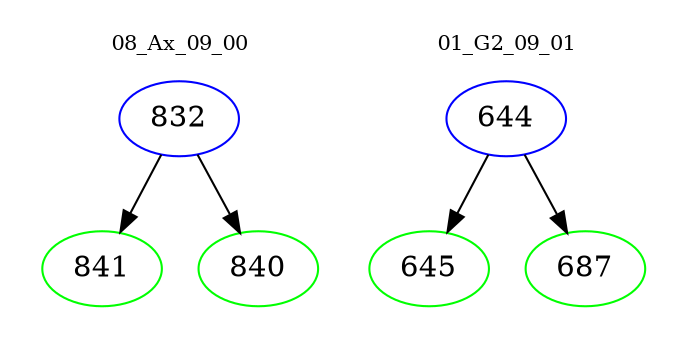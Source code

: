 digraph{
subgraph cluster_0 {
color = white
label = "08_Ax_09_00";
fontsize=10;
T0_832 [label="832", color="blue"]
T0_832 -> T0_841 [color="black"]
T0_841 [label="841", color="green"]
T0_832 -> T0_840 [color="black"]
T0_840 [label="840", color="green"]
}
subgraph cluster_1 {
color = white
label = "01_G2_09_01";
fontsize=10;
T1_644 [label="644", color="blue"]
T1_644 -> T1_645 [color="black"]
T1_645 [label="645", color="green"]
T1_644 -> T1_687 [color="black"]
T1_687 [label="687", color="green"]
}
}
